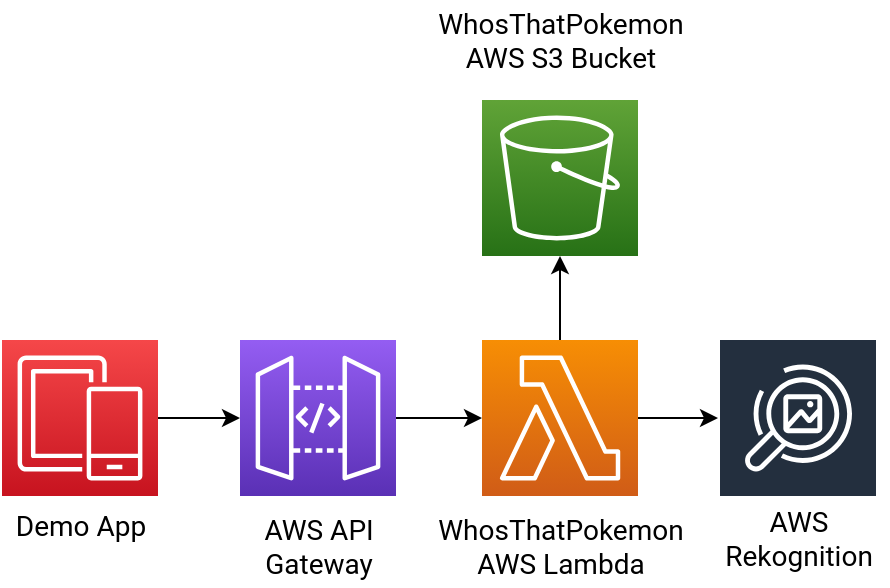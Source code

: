 <mxfile version="17.4.6" type="device"><diagram id="__dJtVlA8gmX_3Wkp041" name="Page-1"><mxGraphModel dx="1646" dy="872" grid="1" gridSize="10" guides="1" tooltips="1" connect="1" arrows="1" fold="1" page="1" pageScale="1" pageWidth="827" pageHeight="1169" math="0" shadow="0"><root><mxCell id="0"/><mxCell id="1" parent="0"/><mxCell id="NADsQ-5By2Aj2mOH1f42-14" value="" style="edgeStyle=orthogonalEdgeStyle;rounded=0;orthogonalLoop=1;jettySize=auto;html=1;fontFamily=Roboto;fontSource=https%3A%2F%2Ffonts.googleapis.com%2Fcss%3Ffamily%3DRoboto;fontSize=14;" edge="1" parent="1" source="NADsQ-5By2Aj2mOH1f42-2" target="NADsQ-5By2Aj2mOH1f42-13"><mxGeometry relative="1" as="geometry"/></mxCell><mxCell id="NADsQ-5By2Aj2mOH1f42-2" value="" style="sketch=0;points=[[0,0,0],[0.25,0,0],[0.5,0,0],[0.75,0,0],[1,0,0],[0,1,0],[0.25,1,0],[0.5,1,0],[0.75,1,0],[1,1,0],[0,0.25,0],[0,0.5,0],[0,0.75,0],[1,0.25,0],[1,0.5,0],[1,0.75,0]];outlineConnect=0;fontColor=#232F3E;gradientColor=#F54749;gradientDirection=north;fillColor=#C7131F;strokeColor=#ffffff;dashed=0;verticalLabelPosition=bottom;verticalAlign=top;align=center;html=1;fontSize=12;fontStyle=0;aspect=fixed;shape=mxgraph.aws4.resourceIcon;resIcon=mxgraph.aws4.mobile;" vertex="1" parent="1"><mxGeometry x="161" y="401" width="78" height="78" as="geometry"/></mxCell><mxCell id="NADsQ-5By2Aj2mOH1f42-9" value="" style="edgeStyle=orthogonalEdgeStyle;rounded=0;orthogonalLoop=1;jettySize=auto;html=1;fontFamily=Roboto;fontSource=https%3A%2F%2Ffonts.googleapis.com%2Fcss%3Ffamily%3DRoboto;fontSize=14;" edge="1" parent="1" source="NADsQ-5By2Aj2mOH1f42-3" target="NADsQ-5By2Aj2mOH1f42-8"><mxGeometry relative="1" as="geometry"/></mxCell><mxCell id="NADsQ-5By2Aj2mOH1f42-22" style="edgeStyle=orthogonalEdgeStyle;rounded=0;orthogonalLoop=1;jettySize=auto;html=1;fontFamily=Roboto;fontSource=https%3A%2F%2Ffonts.googleapis.com%2Fcss%3Ffamily%3DRoboto;fontSize=14;" edge="1" parent="1" source="NADsQ-5By2Aj2mOH1f42-3" target="NADsQ-5By2Aj2mOH1f42-19"><mxGeometry relative="1" as="geometry"><mxPoint x="550" y="440" as="targetPoint"/></mxGeometry></mxCell><mxCell id="NADsQ-5By2Aj2mOH1f42-3" value="" style="sketch=0;points=[[0,0,0],[0.25,0,0],[0.5,0,0],[0.75,0,0],[1,0,0],[0,1,0],[0.25,1,0],[0.5,1,0],[0.75,1,0],[1,1,0],[0,0.25,0],[0,0.5,0],[0,0.75,0],[1,0.25,0],[1,0.5,0],[1,0.75,0]];outlineConnect=0;fontColor=#232F3E;gradientColor=#F78E04;gradientDirection=north;fillColor=#D05C17;strokeColor=#ffffff;dashed=0;verticalLabelPosition=bottom;verticalAlign=top;align=center;html=1;fontSize=12;fontStyle=0;aspect=fixed;shape=mxgraph.aws4.resourceIcon;resIcon=mxgraph.aws4.lambda;" vertex="1" parent="1"><mxGeometry x="401" y="401" width="78" height="78" as="geometry"/></mxCell><mxCell id="NADsQ-5By2Aj2mOH1f42-6" value="&lt;div style=&quot;font-size: 14px;&quot;&gt;Demo App&lt;/div&gt;" style="text;html=1;align=center;verticalAlign=middle;resizable=0;points=[];autosize=1;strokeColor=none;fillColor=none;fontSize=14;fontStyle=0;fontFamily=Roboto;fontSource=https%3A%2F%2Ffonts.googleapis.com%2Fcss%3Ffamily%3DRoboto;strokeWidth=1;" vertex="1" parent="1"><mxGeometry x="160" y="484" width="80" height="20" as="geometry"/></mxCell><mxCell id="NADsQ-5By2Aj2mOH1f42-8" value="" style="sketch=0;points=[[0,0,0],[0.25,0,0],[0.5,0,0],[0.75,0,0],[1,0,0],[0,1,0],[0.25,1,0],[0.5,1,0],[0.75,1,0],[1,1,0],[0,0.25,0],[0,0.5,0],[0,0.75,0],[1,0.25,0],[1,0.5,0],[1,0.75,0]];outlineConnect=0;fontColor=#232F3E;gradientColor=#60A337;gradientDirection=north;fillColor=#277116;strokeColor=#ffffff;dashed=0;verticalLabelPosition=bottom;verticalAlign=top;align=center;html=1;fontSize=12;fontStyle=0;aspect=fixed;shape=mxgraph.aws4.resourceIcon;resIcon=mxgraph.aws4.s3;fontFamily=Roboto;fontSource=https%3A%2F%2Ffonts.googleapis.com%2Fcss%3Ffamily%3DRoboto;" vertex="1" parent="1"><mxGeometry x="401" y="281" width="78" height="78" as="geometry"/></mxCell><mxCell id="NADsQ-5By2Aj2mOH1f42-10" value="&lt;div&gt;WhosThatPokemon&lt;br&gt;&lt;/div&gt;&lt;div&gt;AWS Lambda&lt;/div&gt;" style="text;html=1;align=center;verticalAlign=middle;resizable=0;points=[];autosize=1;strokeColor=none;fillColor=none;fontSize=14;fontFamily=Roboto;" vertex="1" parent="1"><mxGeometry x="370" y="484" width="140" height="40" as="geometry"/></mxCell><mxCell id="NADsQ-5By2Aj2mOH1f42-11" value="&lt;div&gt;WhosThatPokemon&lt;/div&gt;&lt;div&gt;AWS S3 Bucket&lt;br&gt;&lt;/div&gt;" style="text;html=1;align=center;verticalAlign=middle;resizable=0;points=[];autosize=1;strokeColor=none;fillColor=none;fontSize=14;fontFamily=Roboto;" vertex="1" parent="1"><mxGeometry x="370" y="231" width="140" height="40" as="geometry"/></mxCell><mxCell id="NADsQ-5By2Aj2mOH1f42-16" value="" style="edgeStyle=orthogonalEdgeStyle;rounded=0;orthogonalLoop=1;jettySize=auto;html=1;fontFamily=Roboto;fontSource=https%3A%2F%2Ffonts.googleapis.com%2Fcss%3Ffamily%3DRoboto;fontSize=14;" edge="1" parent="1" source="NADsQ-5By2Aj2mOH1f42-13" target="NADsQ-5By2Aj2mOH1f42-3"><mxGeometry relative="1" as="geometry"/></mxCell><mxCell id="NADsQ-5By2Aj2mOH1f42-13" value="" style="sketch=0;points=[[0,0,0],[0.25,0,0],[0.5,0,0],[0.75,0,0],[1,0,0],[0,1,0],[0.25,1,0],[0.5,1,0],[0.75,1,0],[1,1,0],[0,0.25,0],[0,0.5,0],[0,0.75,0],[1,0.25,0],[1,0.5,0],[1,0.75,0]];outlineConnect=0;fontColor=#232F3E;gradientColor=#945DF2;gradientDirection=north;fillColor=#5A30B5;strokeColor=#ffffff;dashed=0;verticalLabelPosition=bottom;verticalAlign=top;align=center;html=1;fontSize=12;fontStyle=0;aspect=fixed;shape=mxgraph.aws4.resourceIcon;resIcon=mxgraph.aws4.api_gateway;fontFamily=Roboto;fontSource=https%3A%2F%2Ffonts.googleapis.com%2Fcss%3Ffamily%3DRoboto;" vertex="1" parent="1"><mxGeometry x="280" y="401" width="78" height="78" as="geometry"/></mxCell><mxCell id="NADsQ-5By2Aj2mOH1f42-15" value="&lt;div&gt;AWS API&lt;/div&gt;&lt;div&gt;Gateway&lt;/div&gt;" style="text;html=1;align=center;verticalAlign=middle;resizable=0;points=[];autosize=1;strokeColor=none;fillColor=none;fontSize=14;fontFamily=Roboto;" vertex="1" parent="1"><mxGeometry x="284" y="484" width="70" height="40" as="geometry"/></mxCell><mxCell id="NADsQ-5By2Aj2mOH1f42-19" value="" style="sketch=0;outlineConnect=0;fontColor=#232F3E;gradientColor=none;strokeColor=#ffffff;fillColor=#232F3E;dashed=0;verticalLabelPosition=middle;verticalAlign=bottom;align=center;html=1;whiteSpace=wrap;fontSize=10;fontStyle=1;spacing=3;shape=mxgraph.aws4.productIcon;prIcon=mxgraph.aws4.rekognition_image;fontFamily=Roboto;fontSource=https%3A%2F%2Ffonts.googleapis.com%2Fcss%3Ffamily%3DRoboto;aspect=fixed;" vertex="1" parent="1"><mxGeometry x="519" y="400" width="80" height="80" as="geometry"/></mxCell><mxCell id="NADsQ-5By2Aj2mOH1f42-21" value="&lt;div&gt;AWS&lt;/div&gt;&lt;div&gt;Rekognition&lt;/div&gt;" style="text;html=1;align=center;verticalAlign=middle;resizable=0;points=[];autosize=1;strokeColor=none;fillColor=none;fontSize=14;fontFamily=Roboto;" vertex="1" parent="1"><mxGeometry x="514" y="480" width="90" height="40" as="geometry"/></mxCell></root></mxGraphModel></diagram></mxfile>